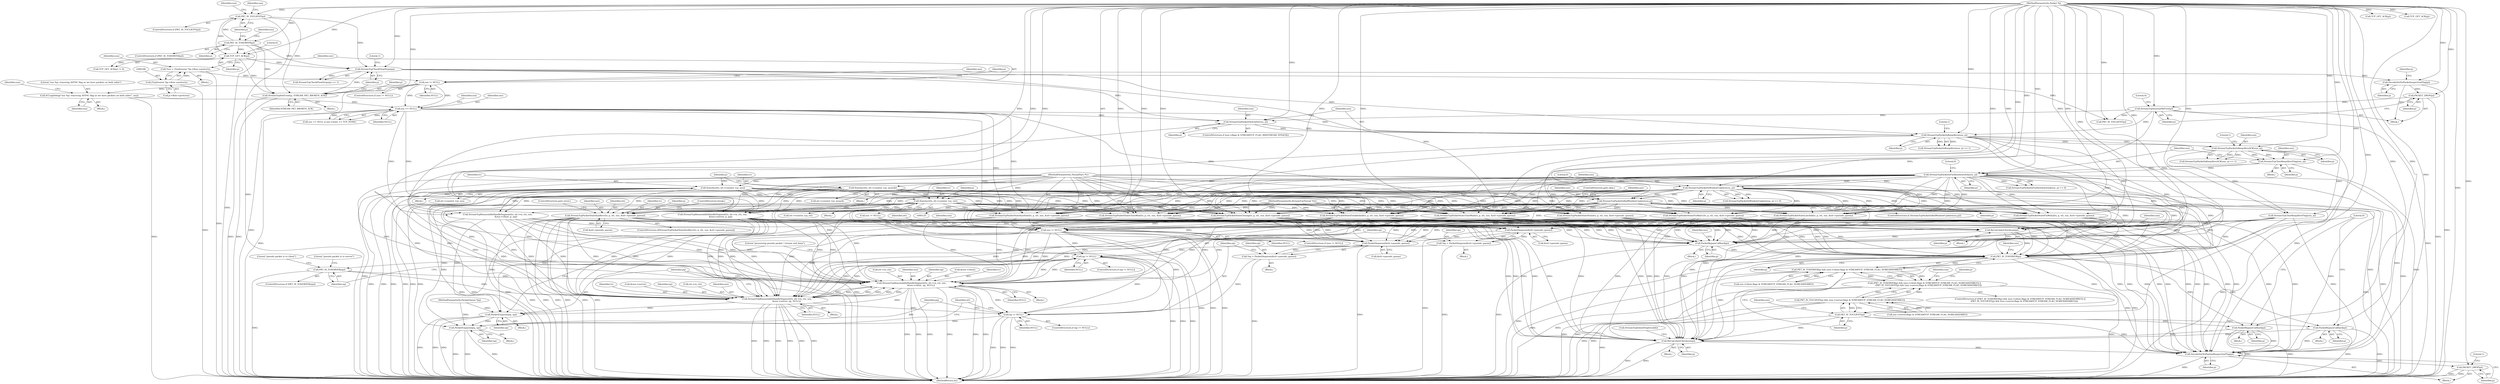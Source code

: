 digraph "1_suricata_843d0b7a10bb45627f94764a6c5d468a24143345@del" {
"1000519" [label="(Call,StreamTcpPacketStateSynRecv(tv, p, stt, ssn, &stt->pseudo_queue))"];
"1000281" [label="(Call,StatsIncr(tv, stt->counter_tcp_synack))"];
"1000126" [label="(MethodParameterIn,ThreadVars *tv)"];
"1000310" [label="(Call,StatsIncr(tv, stt->counter_tcp_rst))"];
"1000296" [label="(Call,StatsIncr(tv, stt->counter_tcp_syn))"];
"1000494" [label="(Call,StreamTcpPacketIsBadWindowUpdate(ssn,p))"];
"1000489" [label="(Call,StreamTcpPacketIsWindowUpdate(ssn, p))"];
"1000483" [label="(Call,StreamTcpPacketIsFinShutdownAck(ssn, p))"];
"1000478" [label="(Call,StreamTcpClearKeepAliveFlag(ssn, p))"];
"1000469" [label="(Call,StreamTcpPacketIsKeepAliveACK(ssn, p))"];
"1000461" [label="(Call,StreamTcpPacketIsKeepAlive(ssn, p))"];
"1000456" [label="(Call,StreamTcpPacketSwitchDir(ssn, p))"];
"1000359" [label="(Call,ssn == NULL)"];
"1000258" [label="(Call,SCLogDebug(\"ssn %p: removing ASYNC flag as we have packets on both sides\", ssn))"];
"1000193" [label="(Call,ssn != NULL)"];
"1000183" [label="(Call,*ssn = (TcpSession *)p->flow->protoctx)"];
"1000185" [label="(Call,(TcpSession *)p->flow->protoctx)"];
"1000335" [label="(Call,StreamTcpCheckFlowDrops(p))"];
"1000330" [label="(Call,StreamTcpSetEvent(p, STREAM_PKT_BROKEN_ACK))"];
"1000222" [label="(Call,PKT_IS_TOCLIENT(p))"];
"1000207" [label="(Call,PKT_IS_TOSERVER(p))"];
"1000127" [label="(MethodParameterIn,Packet *p)"];
"1000326" [label="(Call,TCP_GET_ACK(p))"];
"1000353" [label="(Call,StreamTcpSessionPktFree(p))"];
"1000351" [label="(Call,PACKET_DROP(p))"];
"1000345" [label="(Call,DecodeSetNoPacketInspectionFlag(p))"];
"1000128" [label="(MethodParameterIn,StreamTcpThread *stt)"];
"1000651" [label="(Call,ssn != NULL)"];
"1000675" [label="(Call,np != NULL)"];
"1000680" [label="(Call,PKT_IS_TOSERVER(np))"];
"1000685" [label="(Call,StreamTcpReassembleHandleSegment(tv, stt->ra_ctx, ssn,\n                            &ssn->client, np, NULL))"];
"1000701" [label="(Call,StreamTcpReassembleHandleSegment(tv, stt->ra_ctx, ssn,\n                            &ssn->server, np, NULL))"];
"1000713" [label="(Call,PacketEnqueue(pq, np))"];
"1000862" [label="(Call,PacketEnqueue(pq, np))"];
"1000858" [label="(Call,np != NULL)"];
"1000669" [label="(Call,PacketDequeue(&stt->pseudo_queue))"];
"1000667" [label="(Call,*np = PacketDequeue(&stt->pseudo_queue))"];
"1000852" [label="(Call,PacketDequeue(&stt->pseudo_queue))"];
"1000850" [label="(Call,*np = PacketDequeue(&stt->pseudo_queue))"];
"1000725" [label="(Call,ReCalculateChecksum(p))"];
"1000747" [label="(Call,PacketBypassCallback(p))"];
"1000774" [label="(Call,PKT_IS_TOSERVER(p))"];
"1000773" [label="(Call,PKT_IS_TOSERVER(p) && (ssn->client.flags & STREAMTCP_STREAM_FLAG_NOREASSEMBLY))"];
"1000772" [label="(Call,(PKT_IS_TOSERVER(p) && (ssn->client.flags & STREAMTCP_STREAM_FLAG_NOREASSEMBLY)) ||\n            (PKT_IS_TOCLIENT(p) && (ssn->server.flags & STREAMTCP_STREAM_FLAG_NOREASSEMBLY)))"];
"1000784" [label="(Call,PKT_IS_TOCLIENT(p))"];
"1000783" [label="(Call,PKT_IS_TOCLIENT(p) && (ssn->server.flags & STREAMTCP_STREAM_FLAG_NOREASSEMBLY))"];
"1000809" [label="(Call,PacketBypassCallback(p))"];
"1000872" [label="(Call,ReCalculateChecksum(p))"];
"1000877" [label="(Call,DecodeSetNoPayloadInspectionFlag(p))"];
"1000879" [label="(Call,PACKET_DROP(p))"];
"1000835" [label="(Call,PacketBypassCallback(p))"];
"1000859" [label="(Identifier,np)"];
"1000686" [label="(Identifier,tv)"];
"1000772" [label="(Call,(PKT_IS_TOSERVER(p) && (ssn->client.flags & STREAMTCP_STREAM_FLAG_NOREASSEMBLY)) ||\n            (PKT_IS_TOCLIENT(p) && (ssn->server.flags & STREAMTCP_STREAM_FLAG_NOREASSEMBLY)))"];
"1000684" [label="(Literal,\"pseudo packet is to server\")"];
"1000857" [label="(ControlStructure,if (np != NULL))"];
"1000193" [label="(Call,ssn != NULL)"];
"1000685" [label="(Call,StreamTcpReassembleHandleSegment(tv, stt->ra_ctx, ssn,\n                            &ssn->client, np, NULL))"];
"1000702" [label="(Identifier,tv)"];
"1000754" [label="(Identifier,ssn)"];
"1000530" [label="(ControlStructure,break;)"];
"1000707" [label="(Call,&ssn->server)"];
"1000470" [label="(Identifier,ssn)"];
"1000435" [label="(Call,TCP_GET_ACK(p))"];
"1000877" [label="(Call,DecodeSetNoPayloadInspectionFlag(p))"];
"1000668" [label="(Identifier,np)"];
"1000529" [label="(ControlStructure,goto error;)"];
"1000785" [label="(Identifier,p)"];
"1000698" [label="(Block,)"];
"1000853" [label="(Call,&stt->pseudo_queue)"];
"1000335" [label="(Call,StreamTcpCheckFlowDrops(p))"];
"1000458" [label="(Identifier,p)"];
"1000195" [label="(Identifier,NULL)"];
"1000779" [label="(Identifier,ssn)"];
"1000260" [label="(Identifier,ssn)"];
"1000725" [label="(Call,ReCalculateChecksum(p))"];
"1000524" [label="(Call,&stt->pseudo_queue)"];
"1000858" [label="(Call,np != NULL)"];
"1000871" [label="(Block,)"];
"1000295" [label="(Block,)"];
"1000713" [label="(Call,PacketEnqueue(pq, np))"];
"1000496" [label="(Identifier,p)"];
"1000460" [label="(Call,StreamTcpPacketIsKeepAlive(ssn, p) == 1)"];
"1000336" [label="(Identifier,p)"];
"1000653" [label="(Identifier,NULL)"];
"1000328" [label="(Literal,0)"];
"1000489" [label="(Call,StreamTcpPacketIsWindowUpdate(ssn, p))"];
"1000468" [label="(Call,StreamTcpPacketIsKeepAliveACK(ssn, p) == 1)"];
"1000222" [label="(Call,PKT_IS_TOCLIENT(p))"];
"1000126" [label="(MethodParameterIn,ThreadVars *tv)"];
"1000747" [label="(Call,PacketBypassCallback(p))"];
"1000346" [label="(Identifier,p)"];
"1000338" [label="(Block,)"];
"1000650" [label="(ControlStructure,if (ssn != NULL))"];
"1000796" [label="(Identifier,p)"];
"1000832" [label="(Block,)"];
"1000505" [label="(Call,StreamTcpPacketStateSynSent(tv, p, stt, ssn, &stt->pseudo_queue))"];
"1000353" [label="(Call,StreamTcpSessionPktFree(p))"];
"1000185" [label="(Call,(TcpSession *)p->flow->protoctx)"];
"1000349" [label="(Identifier,p)"];
"1000183" [label="(Call,*ssn = (TcpSession *)p->flow->protoctx)"];
"1000490" [label="(Identifier,ssn)"];
"1000659" [label="(Identifier,stt)"];
"1000500" [label="(Identifier,ssn)"];
"1000872" [label="(Call,ReCalculateChecksum(p))"];
"1000861" [label="(Block,)"];
"1000603" [label="(Call,StreamTcpPacketStateLastAck(tv, p, stt, ssn, &stt->pseudo_queue))"];
"1000311" [label="(Identifier,tv)"];
"1000187" [label="(Call,p->flow->protoctx)"];
"1000208" [label="(Identifier,p)"];
"1000677" [label="(Identifier,NULL)"];
"1000681" [label="(Identifier,np)"];
"1000330" [label="(Call,StreamTcpSetEvent(p, STREAM_PKT_BROKEN_ACK))"];
"1000321" [label="(Identifier,p)"];
"1000879" [label="(Call,PACKET_DROP(p))"];
"1000332" [label="(Identifier,STREAM_PKT_BROKEN_ACK)"];
"1000717" [label="(Literal,\"processing pseudo packet / stream end done\")"];
"1000810" [label="(Identifier,p)"];
"1000298" [label="(Call,stt->counter_tcp_syn)"];
"1000774" [label="(Call,PKT_IS_TOSERVER(p))"];
"1000695" [label="(Identifier,np)"];
"1000714" [label="(Identifier,pq)"];
"1000808" [label="(Block,)"];
"1000836" [label="(Identifier,p)"];
"1000494" [label="(Call,StreamTcpPacketIsBadWindowUpdate(ssn,p))"];
"1000326" [label="(Call,TCP_GET_ACK(p))"];
"1000480" [label="(Identifier,p)"];
"1000457" [label="(Identifier,ssn)"];
"1000483" [label="(Call,StreamTcpPacketIsFinShutdownAck(ssn, p))"];
"1000495" [label="(Identifier,ssn)"];
"1000359" [label="(Call,ssn == NULL)"];
"1000864" [label="(Identifier,np)"];
"1000860" [label="(Identifier,NULL)"];
"1000184" [label="(Identifier,ssn)"];
"1000472" [label="(Literal,1)"];
"1000547" [label="(Call,StreamTcpPacketStateFinWait1(tv, p, stt, ssn, &stt->pseudo_queue))"];
"1000297" [label="(Identifier,tv)"];
"1000485" [label="(Identifier,p)"];
"1000334" [label="(Call,StreamTcpCheckFlowDrops(p) == 1)"];
"1000789" [label="(Identifier,ssn)"];
"1000462" [label="(Identifier,ssn)"];
"1000352" [label="(Identifier,p)"];
"1000479" [label="(Identifier,ssn)"];
"1000851" [label="(Identifier,np)"];
"1000194" [label="(Identifier,ssn)"];
"1000271" [label="(Identifier,p)"];
"1000305" [label="(Identifier,p)"];
"1000415" [label="(Call,StreamTcpReassembleHandleSegment(tv, stt->ra_ctx, ssn,\n                        &ssn->server, p, pq))"];
"1000771" [label="(ControlStructure,if ((PKT_IS_TOSERVER(p) && (ssn->client.flags & STREAMTCP_STREAM_FLAG_NOREASSEMBLY)) ||\n            (PKT_IS_TOCLIENT(p) && (ssn->server.flags & STREAMTCP_STREAM_FLAG_NOREASSEMBLY))))"];
"1000127" [label="(MethodParameterIn,Packet *p)"];
"1000850" [label="(Call,*np = PacketDequeue(&stt->pseudo_queue))"];
"1000280" [label="(Block,)"];
"1000493" [label="(ControlStructure,if (StreamTcpPacketIsBadWindowUpdate(ssn,p)))"];
"1000712" [label="(Identifier,NULL)"];
"1000337" [label="(Literal,1)"];
"1000844" [label="(Identifier,stt)"];
"1000206" [label="(ControlStructure,if (PKT_IS_TOSERVER(p)))"];
"1000651" [label="(Call,ssn != NULL)"];
"1000358" [label="(Call,ssn == NULL || ssn->state == TCP_NONE)"];
"1000491" [label="(Identifier,p)"];
"1000484" [label="(Identifier,ssn)"];
"1000281" [label="(Call,StatsIncr(tv, stt->counter_tcp_synack))"];
"1000711" [label="(Identifier,np)"];
"1000461" [label="(Call,StreamTcpPacketIsKeepAlive(ssn, p))"];
"1000486" [label="(Literal,0)"];
"1000360" [label="(Identifier,ssn)"];
"1000497" [label="(ControlStructure,goto skip;)"];
"1000207" [label="(Call,PKT_IS_TOSERVER(p))"];
"1000259" [label="(Literal,\"ssn %p: removing ASYNC flag as we have packets on both sides\")"];
"1000523" [label="(Identifier,ssn)"];
"1000589" [label="(Call,StreamTcpPacketStateCloseWait(tv, p, stt, ssn, &stt->pseudo_queue))"];
"1000675" [label="(Call,np != NULL)"];
"1000880" [label="(Identifier,p)"];
"1000296" [label="(Call,StatsIncr(tv, stt->counter_tcp_syn))"];
"1000809" [label="(Call,PacketBypassCallback(p))"];
"1000450" [label="(ControlStructure,if (ssn->flags & STREAMTCP_FLAG_MIDSTREAM_SYNACK))"];
"1000676" [label="(Identifier,np)"];
"1000474" [label="(Call,StreamTcpClearKeepAliveFlag(ssn, p))"];
"1000679" [label="(ControlStructure,if (PKT_IS_TOSERVER(np)))"];
"1000464" [label="(Literal,1)"];
"1000884" [label="(MethodReturn,int)"];
"1000748" [label="(Identifier,p)"];
"1000691" [label="(Call,&ssn->client)"];
"1000130" [label="(Block,)"];
"1000700" [label="(Literal,\"pseudo packet is to client\")"];
"1000351" [label="(Call,PACKET_DROP(p))"];
"1000192" [label="(ControlStructure,if (ssn != NULL))"];
"1000533" [label="(Call,StreamTcpPacketStateEstablished(tv, p, stt, ssn, &stt->pseudo_queue))"];
"1000223" [label="(Identifier,p)"];
"1000345" [label="(Call,DecodeSetNoPacketInspectionFlag(p))"];
"1000746" [label="(Block,)"];
"1000522" [label="(Identifier,stt)"];
"1000331" [label="(Identifier,p)"];
"1000309" [label="(Block,)"];
"1000258" [label="(Call,SCLogDebug(\"ssn %p: removing ASYNC flag as we have packets on both sides\", ssn))"];
"1000715" [label="(Identifier,np)"];
"1000786" [label="(Call,ssn->server.flags & STREAMTCP_STREAM_FLAG_NOREASSEMBLY)"];
"1000413" [label="(Call,TCP_GET_ACK(p))"];
"1000878" [label="(Identifier,p)"];
"1000354" [label="(Identifier,p)"];
"1000776" [label="(Call,ssn->client.flags & STREAMTCP_STREAM_FLAG_NOREASSEMBLY)"];
"1000669" [label="(Call,PacketDequeue(&stt->pseudo_queue))"];
"1000212" [label="(Identifier,ssn)"];
"1000852" [label="(Call,PacketDequeue(&stt->pseudo_queue))"];
"1000863" [label="(Identifier,pq)"];
"1000310" [label="(Call,StatsIncr(tv, stt->counter_tcp_rst))"];
"1000471" [label="(Identifier,p)"];
"1000848" [label="(Block,)"];
"1000687" [label="(Call,stt->ra_ctx)"];
"1000404" [label="(Call,PKT_IS_TOCLIENT(p))"];
"1000282" [label="(Identifier,tv)"];
"1000327" [label="(Identifier,p)"];
"1000356" [label="(Literal,0)"];
"1000690" [label="(Identifier,ssn)"];
"1000652" [label="(Identifier,ssn)"];
"1000482" [label="(Call,StreamTcpPacketIsFinShutdownAck(ssn, p) == 0)"];
"1000617" [label="(Call,StreamTcpPacketStateTimeWait(tv, p, stt, ssn, &stt->pseudo_queue))"];
"1000575" [label="(Call,StreamTcpPacketStateClosing(tv, p, stt, ssn, &stt->pseudo_queue))"];
"1000873" [label="(Identifier,p)"];
"1000364" [label="(Identifier,ssn)"];
"1000488" [label="(Call,StreamTcpPacketIsWindowUpdate(ssn, p) == 0)"];
"1000876" [label="(Block,)"];
"1000395" [label="(Block,)"];
"1000670" [label="(Call,&stt->pseudo_queue)"];
"1000701" [label="(Call,StreamTcpReassembleHandleSegment(tv, stt->ra_ctx, ssn,\n                            &ssn->server, np, NULL))"];
"1000437" [label="(Call,StreamTcpReassembleHandleSegment(tv, stt->ra_ctx, ssn,\n                        &ssn->client, p, pq))"];
"1000478" [label="(Call,StreamTcpClearKeepAliveFlag(ssn, p))"];
"1000680" [label="(Call,PKT_IS_TOSERVER(np))"];
"1000775" [label="(Identifier,p)"];
"1000456" [label="(Call,StreamTcpPacketSwitchDir(ssn, p))"];
"1000875" [label="(Call,StreamTcpInlineDropInvalid())"];
"1000128" [label="(MethodParameterIn,StreamTcpThread *stt)"];
"1000361" [label="(Identifier,NULL)"];
"1000329" [label="(Block,)"];
"1000129" [label="(MethodParameterIn,PacketQueue *pq)"];
"1000227" [label="(Identifier,ssn)"];
"1000862" [label="(Call,PacketEnqueue(pq, np))"];
"1000283" [label="(Call,stt->counter_tcp_synack)"];
"1000663" [label="(Block,)"];
"1000802" [label="(Identifier,ssn)"];
"1000325" [label="(Call,TCP_GET_ACK(p) != 0)"];
"1000783" [label="(Call,PKT_IS_TOCLIENT(p) && (ssn->server.flags & STREAMTCP_STREAM_FLAG_NOREASSEMBLY))"];
"1000312" [label="(Call,stt->counter_tcp_rst)"];
"1000263" [label="(Identifier,ssn)"];
"1000199" [label="(Identifier,ssn)"];
"1000384" [label="(Call,ssn != NULL)"];
"1000520" [label="(Identifier,tv)"];
"1000519" [label="(Call,StreamTcpPacketStateSynRecv(tv, p, stt, ssn, &stt->pseudo_queue))"];
"1000370" [label="(Call,StreamTcpPacketStateNone(tv, p, stt, ssn, &stt->pseudo_queue))"];
"1000674" [label="(ControlStructure,if (np != NULL))"];
"1000703" [label="(Call,stt->ra_ctx)"];
"1000667" [label="(Call,*np = PacketDequeue(&stt->pseudo_queue))"];
"1000239" [label="(Identifier,ssn)"];
"1000463" [label="(Identifier,p)"];
"1000835" [label="(Call,PacketBypassCallback(p))"];
"1000726" [label="(Identifier,p)"];
"1000773" [label="(Call,PKT_IS_TOSERVER(p) && (ssn->client.flags & STREAMTCP_STREAM_FLAG_NOREASSEMBLY))"];
"1000492" [label="(Literal,0)"];
"1000706" [label="(Identifier,ssn)"];
"1000724" [label="(Block,)"];
"1000784" [label="(Call,PKT_IS_TOCLIENT(p))"];
"1000221" [label="(ControlStructure,if (PKT_IS_TOCLIENT(p)))"];
"1000518" [label="(ControlStructure,if(StreamTcpPacketStateSynRecv(tv, p, stt, ssn, &stt->pseudo_queue)))"];
"1000732" [label="(Identifier,ssn)"];
"1000521" [label="(Identifier,p)"];
"1000469" [label="(Call,StreamTcpPacketIsKeepAliveACK(ssn, p))"];
"1000257" [label="(Block,)"];
"1000682" [label="(Block,)"];
"1000696" [label="(Identifier,NULL)"];
"1000561" [label="(Call,StreamTcpPacketStateFinWait2(tv, p, stt, ssn, &stt->pseudo_queue))"];
"1000883" [label="(Literal,1)"];
"1000838" [label="(Literal,0)"];
"1000678" [label="(Block,)"];
"1000519" -> "1000518"  [label="AST: "];
"1000519" -> "1000524"  [label="CFG: "];
"1000520" -> "1000519"  [label="AST: "];
"1000521" -> "1000519"  [label="AST: "];
"1000522" -> "1000519"  [label="AST: "];
"1000523" -> "1000519"  [label="AST: "];
"1000524" -> "1000519"  [label="AST: "];
"1000529" -> "1000519"  [label="CFG: "];
"1000530" -> "1000519"  [label="CFG: "];
"1000519" -> "1000884"  [label="DDG: "];
"1000519" -> "1000884"  [label="DDG: "];
"1000519" -> "1000884"  [label="DDG: "];
"1000519" -> "1000884"  [label="DDG: "];
"1000519" -> "1000884"  [label="DDG: "];
"1000519" -> "1000884"  [label="DDG: "];
"1000281" -> "1000519"  [label="DDG: "];
"1000310" -> "1000519"  [label="DDG: "];
"1000296" -> "1000519"  [label="DDG: "];
"1000126" -> "1000519"  [label="DDG: "];
"1000494" -> "1000519"  [label="DDG: "];
"1000494" -> "1000519"  [label="DDG: "];
"1000489" -> "1000519"  [label="DDG: "];
"1000489" -> "1000519"  [label="DDG: "];
"1000483" -> "1000519"  [label="DDG: "];
"1000483" -> "1000519"  [label="DDG: "];
"1000127" -> "1000519"  [label="DDG: "];
"1000128" -> "1000519"  [label="DDG: "];
"1000519" -> "1000651"  [label="DDG: "];
"1000519" -> "1000669"  [label="DDG: "];
"1000519" -> "1000685"  [label="DDG: "];
"1000519" -> "1000701"  [label="DDG: "];
"1000519" -> "1000725"  [label="DDG: "];
"1000519" -> "1000747"  [label="DDG: "];
"1000519" -> "1000774"  [label="DDG: "];
"1000519" -> "1000852"  [label="DDG: "];
"1000519" -> "1000872"  [label="DDG: "];
"1000519" -> "1000877"  [label="DDG: "];
"1000281" -> "1000280"  [label="AST: "];
"1000281" -> "1000283"  [label="CFG: "];
"1000282" -> "1000281"  [label="AST: "];
"1000283" -> "1000281"  [label="AST: "];
"1000305" -> "1000281"  [label="CFG: "];
"1000281" -> "1000884"  [label="DDG: "];
"1000281" -> "1000884"  [label="DDG: "];
"1000281" -> "1000884"  [label="DDG: "];
"1000126" -> "1000281"  [label="DDG: "];
"1000281" -> "1000310"  [label="DDG: "];
"1000281" -> "1000370"  [label="DDG: "];
"1000281" -> "1000415"  [label="DDG: "];
"1000281" -> "1000437"  [label="DDG: "];
"1000281" -> "1000505"  [label="DDG: "];
"1000281" -> "1000533"  [label="DDG: "];
"1000281" -> "1000547"  [label="DDG: "];
"1000281" -> "1000561"  [label="DDG: "];
"1000281" -> "1000575"  [label="DDG: "];
"1000281" -> "1000589"  [label="DDG: "];
"1000281" -> "1000603"  [label="DDG: "];
"1000281" -> "1000617"  [label="DDG: "];
"1000281" -> "1000685"  [label="DDG: "];
"1000281" -> "1000701"  [label="DDG: "];
"1000126" -> "1000125"  [label="AST: "];
"1000126" -> "1000884"  [label="DDG: "];
"1000126" -> "1000296"  [label="DDG: "];
"1000126" -> "1000310"  [label="DDG: "];
"1000126" -> "1000370"  [label="DDG: "];
"1000126" -> "1000415"  [label="DDG: "];
"1000126" -> "1000437"  [label="DDG: "];
"1000126" -> "1000505"  [label="DDG: "];
"1000126" -> "1000533"  [label="DDG: "];
"1000126" -> "1000547"  [label="DDG: "];
"1000126" -> "1000561"  [label="DDG: "];
"1000126" -> "1000575"  [label="DDG: "];
"1000126" -> "1000589"  [label="DDG: "];
"1000126" -> "1000603"  [label="DDG: "];
"1000126" -> "1000617"  [label="DDG: "];
"1000126" -> "1000685"  [label="DDG: "];
"1000126" -> "1000701"  [label="DDG: "];
"1000310" -> "1000309"  [label="AST: "];
"1000310" -> "1000312"  [label="CFG: "];
"1000311" -> "1000310"  [label="AST: "];
"1000312" -> "1000310"  [label="AST: "];
"1000321" -> "1000310"  [label="CFG: "];
"1000310" -> "1000884"  [label="DDG: "];
"1000310" -> "1000884"  [label="DDG: "];
"1000310" -> "1000884"  [label="DDG: "];
"1000296" -> "1000310"  [label="DDG: "];
"1000310" -> "1000370"  [label="DDG: "];
"1000310" -> "1000415"  [label="DDG: "];
"1000310" -> "1000437"  [label="DDG: "];
"1000310" -> "1000505"  [label="DDG: "];
"1000310" -> "1000533"  [label="DDG: "];
"1000310" -> "1000547"  [label="DDG: "];
"1000310" -> "1000561"  [label="DDG: "];
"1000310" -> "1000575"  [label="DDG: "];
"1000310" -> "1000589"  [label="DDG: "];
"1000310" -> "1000603"  [label="DDG: "];
"1000310" -> "1000617"  [label="DDG: "];
"1000310" -> "1000685"  [label="DDG: "];
"1000310" -> "1000701"  [label="DDG: "];
"1000296" -> "1000295"  [label="AST: "];
"1000296" -> "1000298"  [label="CFG: "];
"1000297" -> "1000296"  [label="AST: "];
"1000298" -> "1000296"  [label="AST: "];
"1000305" -> "1000296"  [label="CFG: "];
"1000296" -> "1000884"  [label="DDG: "];
"1000296" -> "1000884"  [label="DDG: "];
"1000296" -> "1000884"  [label="DDG: "];
"1000296" -> "1000370"  [label="DDG: "];
"1000296" -> "1000415"  [label="DDG: "];
"1000296" -> "1000437"  [label="DDG: "];
"1000296" -> "1000505"  [label="DDG: "];
"1000296" -> "1000533"  [label="DDG: "];
"1000296" -> "1000547"  [label="DDG: "];
"1000296" -> "1000561"  [label="DDG: "];
"1000296" -> "1000575"  [label="DDG: "];
"1000296" -> "1000589"  [label="DDG: "];
"1000296" -> "1000603"  [label="DDG: "];
"1000296" -> "1000617"  [label="DDG: "];
"1000296" -> "1000685"  [label="DDG: "];
"1000296" -> "1000701"  [label="DDG: "];
"1000494" -> "1000493"  [label="AST: "];
"1000494" -> "1000496"  [label="CFG: "];
"1000495" -> "1000494"  [label="AST: "];
"1000496" -> "1000494"  [label="AST: "];
"1000497" -> "1000494"  [label="CFG: "];
"1000500" -> "1000494"  [label="CFG: "];
"1000494" -> "1000884"  [label="DDG: "];
"1000494" -> "1000884"  [label="DDG: "];
"1000489" -> "1000494"  [label="DDG: "];
"1000489" -> "1000494"  [label="DDG: "];
"1000127" -> "1000494"  [label="DDG: "];
"1000494" -> "1000505"  [label="DDG: "];
"1000494" -> "1000505"  [label="DDG: "];
"1000494" -> "1000533"  [label="DDG: "];
"1000494" -> "1000533"  [label="DDG: "];
"1000494" -> "1000547"  [label="DDG: "];
"1000494" -> "1000547"  [label="DDG: "];
"1000494" -> "1000561"  [label="DDG: "];
"1000494" -> "1000561"  [label="DDG: "];
"1000494" -> "1000575"  [label="DDG: "];
"1000494" -> "1000575"  [label="DDG: "];
"1000494" -> "1000589"  [label="DDG: "];
"1000494" -> "1000589"  [label="DDG: "];
"1000494" -> "1000603"  [label="DDG: "];
"1000494" -> "1000603"  [label="DDG: "];
"1000494" -> "1000617"  [label="DDG: "];
"1000494" -> "1000617"  [label="DDG: "];
"1000494" -> "1000651"  [label="DDG: "];
"1000494" -> "1000725"  [label="DDG: "];
"1000494" -> "1000747"  [label="DDG: "];
"1000494" -> "1000774"  [label="DDG: "];
"1000494" -> "1000872"  [label="DDG: "];
"1000494" -> "1000877"  [label="DDG: "];
"1000489" -> "1000488"  [label="AST: "];
"1000489" -> "1000491"  [label="CFG: "];
"1000490" -> "1000489"  [label="AST: "];
"1000491" -> "1000489"  [label="AST: "];
"1000492" -> "1000489"  [label="CFG: "];
"1000489" -> "1000884"  [label="DDG: "];
"1000489" -> "1000488"  [label="DDG: "];
"1000489" -> "1000488"  [label="DDG: "];
"1000483" -> "1000489"  [label="DDG: "];
"1000483" -> "1000489"  [label="DDG: "];
"1000127" -> "1000489"  [label="DDG: "];
"1000489" -> "1000505"  [label="DDG: "];
"1000489" -> "1000505"  [label="DDG: "];
"1000489" -> "1000533"  [label="DDG: "];
"1000489" -> "1000533"  [label="DDG: "];
"1000489" -> "1000547"  [label="DDG: "];
"1000489" -> "1000547"  [label="DDG: "];
"1000489" -> "1000561"  [label="DDG: "];
"1000489" -> "1000561"  [label="DDG: "];
"1000489" -> "1000575"  [label="DDG: "];
"1000489" -> "1000575"  [label="DDG: "];
"1000489" -> "1000589"  [label="DDG: "];
"1000489" -> "1000589"  [label="DDG: "];
"1000489" -> "1000603"  [label="DDG: "];
"1000489" -> "1000603"  [label="DDG: "];
"1000489" -> "1000617"  [label="DDG: "];
"1000489" -> "1000617"  [label="DDG: "];
"1000489" -> "1000651"  [label="DDG: "];
"1000489" -> "1000725"  [label="DDG: "];
"1000489" -> "1000747"  [label="DDG: "];
"1000489" -> "1000774"  [label="DDG: "];
"1000489" -> "1000872"  [label="DDG: "];
"1000489" -> "1000877"  [label="DDG: "];
"1000483" -> "1000482"  [label="AST: "];
"1000483" -> "1000485"  [label="CFG: "];
"1000484" -> "1000483"  [label="AST: "];
"1000485" -> "1000483"  [label="AST: "];
"1000486" -> "1000483"  [label="CFG: "];
"1000483" -> "1000884"  [label="DDG: "];
"1000483" -> "1000482"  [label="DDG: "];
"1000483" -> "1000482"  [label="DDG: "];
"1000478" -> "1000483"  [label="DDG: "];
"1000478" -> "1000483"  [label="DDG: "];
"1000127" -> "1000483"  [label="DDG: "];
"1000483" -> "1000505"  [label="DDG: "];
"1000483" -> "1000505"  [label="DDG: "];
"1000483" -> "1000533"  [label="DDG: "];
"1000483" -> "1000533"  [label="DDG: "];
"1000483" -> "1000547"  [label="DDG: "];
"1000483" -> "1000547"  [label="DDG: "];
"1000483" -> "1000561"  [label="DDG: "];
"1000483" -> "1000561"  [label="DDG: "];
"1000483" -> "1000575"  [label="DDG: "];
"1000483" -> "1000575"  [label="DDG: "];
"1000483" -> "1000589"  [label="DDG: "];
"1000483" -> "1000589"  [label="DDG: "];
"1000483" -> "1000603"  [label="DDG: "];
"1000483" -> "1000603"  [label="DDG: "];
"1000483" -> "1000617"  [label="DDG: "];
"1000483" -> "1000617"  [label="DDG: "];
"1000483" -> "1000651"  [label="DDG: "];
"1000483" -> "1000725"  [label="DDG: "];
"1000483" -> "1000747"  [label="DDG: "];
"1000483" -> "1000774"  [label="DDG: "];
"1000483" -> "1000872"  [label="DDG: "];
"1000483" -> "1000877"  [label="DDG: "];
"1000478" -> "1000395"  [label="AST: "];
"1000478" -> "1000480"  [label="CFG: "];
"1000479" -> "1000478"  [label="AST: "];
"1000480" -> "1000478"  [label="AST: "];
"1000484" -> "1000478"  [label="CFG: "];
"1000478" -> "1000884"  [label="DDG: "];
"1000469" -> "1000478"  [label="DDG: "];
"1000469" -> "1000478"  [label="DDG: "];
"1000127" -> "1000478"  [label="DDG: "];
"1000469" -> "1000468"  [label="AST: "];
"1000469" -> "1000471"  [label="CFG: "];
"1000470" -> "1000469"  [label="AST: "];
"1000471" -> "1000469"  [label="AST: "];
"1000472" -> "1000469"  [label="CFG: "];
"1000469" -> "1000468"  [label="DDG: "];
"1000469" -> "1000468"  [label="DDG: "];
"1000461" -> "1000469"  [label="DDG: "];
"1000461" -> "1000469"  [label="DDG: "];
"1000127" -> "1000469"  [label="DDG: "];
"1000469" -> "1000474"  [label="DDG: "];
"1000469" -> "1000474"  [label="DDG: "];
"1000461" -> "1000460"  [label="AST: "];
"1000461" -> "1000463"  [label="CFG: "];
"1000462" -> "1000461"  [label="AST: "];
"1000463" -> "1000461"  [label="AST: "];
"1000464" -> "1000461"  [label="CFG: "];
"1000461" -> "1000884"  [label="DDG: "];
"1000461" -> "1000460"  [label="DDG: "];
"1000461" -> "1000460"  [label="DDG: "];
"1000456" -> "1000461"  [label="DDG: "];
"1000456" -> "1000461"  [label="DDG: "];
"1000359" -> "1000461"  [label="DDG: "];
"1000335" -> "1000461"  [label="DDG: "];
"1000353" -> "1000461"  [label="DDG: "];
"1000127" -> "1000461"  [label="DDG: "];
"1000461" -> "1000651"  [label="DDG: "];
"1000461" -> "1000725"  [label="DDG: "];
"1000461" -> "1000747"  [label="DDG: "];
"1000461" -> "1000774"  [label="DDG: "];
"1000461" -> "1000872"  [label="DDG: "];
"1000461" -> "1000877"  [label="DDG: "];
"1000456" -> "1000450"  [label="AST: "];
"1000456" -> "1000458"  [label="CFG: "];
"1000457" -> "1000456"  [label="AST: "];
"1000458" -> "1000456"  [label="AST: "];
"1000462" -> "1000456"  [label="CFG: "];
"1000456" -> "1000884"  [label="DDG: "];
"1000359" -> "1000456"  [label="DDG: "];
"1000335" -> "1000456"  [label="DDG: "];
"1000353" -> "1000456"  [label="DDG: "];
"1000127" -> "1000456"  [label="DDG: "];
"1000359" -> "1000358"  [label="AST: "];
"1000359" -> "1000361"  [label="CFG: "];
"1000360" -> "1000359"  [label="AST: "];
"1000361" -> "1000359"  [label="AST: "];
"1000364" -> "1000359"  [label="CFG: "];
"1000358" -> "1000359"  [label="CFG: "];
"1000359" -> "1000884"  [label="DDG: "];
"1000359" -> "1000358"  [label="DDG: "];
"1000359" -> "1000358"  [label="DDG: "];
"1000258" -> "1000359"  [label="DDG: "];
"1000193" -> "1000359"  [label="DDG: "];
"1000193" -> "1000359"  [label="DDG: "];
"1000359" -> "1000370"  [label="DDG: "];
"1000359" -> "1000384"  [label="DDG: "];
"1000359" -> "1000415"  [label="DDG: "];
"1000359" -> "1000437"  [label="DDG: "];
"1000359" -> "1000651"  [label="DDG: "];
"1000359" -> "1000858"  [label="DDG: "];
"1000258" -> "1000257"  [label="AST: "];
"1000258" -> "1000260"  [label="CFG: "];
"1000259" -> "1000258"  [label="AST: "];
"1000260" -> "1000258"  [label="AST: "];
"1000263" -> "1000258"  [label="CFG: "];
"1000258" -> "1000884"  [label="DDG: "];
"1000193" -> "1000258"  [label="DDG: "];
"1000193" -> "1000192"  [label="AST: "];
"1000193" -> "1000195"  [label="CFG: "];
"1000194" -> "1000193"  [label="AST: "];
"1000195" -> "1000193"  [label="AST: "];
"1000199" -> "1000193"  [label="CFG: "];
"1000271" -> "1000193"  [label="CFG: "];
"1000193" -> "1000884"  [label="DDG: "];
"1000183" -> "1000193"  [label="DDG: "];
"1000183" -> "1000130"  [label="AST: "];
"1000183" -> "1000185"  [label="CFG: "];
"1000184" -> "1000183"  [label="AST: "];
"1000185" -> "1000183"  [label="AST: "];
"1000194" -> "1000183"  [label="CFG: "];
"1000183" -> "1000884"  [label="DDG: "];
"1000185" -> "1000183"  [label="DDG: "];
"1000185" -> "1000187"  [label="CFG: "];
"1000186" -> "1000185"  [label="AST: "];
"1000187" -> "1000185"  [label="AST: "];
"1000185" -> "1000884"  [label="DDG: "];
"1000335" -> "1000334"  [label="AST: "];
"1000335" -> "1000336"  [label="CFG: "];
"1000336" -> "1000335"  [label="AST: "];
"1000337" -> "1000335"  [label="CFG: "];
"1000335" -> "1000334"  [label="DDG: "];
"1000330" -> "1000335"  [label="DDG: "];
"1000222" -> "1000335"  [label="DDG: "];
"1000207" -> "1000335"  [label="DDG: "];
"1000326" -> "1000335"  [label="DDG: "];
"1000127" -> "1000335"  [label="DDG: "];
"1000335" -> "1000345"  [label="DDG: "];
"1000335" -> "1000370"  [label="DDG: "];
"1000335" -> "1000404"  [label="DDG: "];
"1000330" -> "1000329"  [label="AST: "];
"1000330" -> "1000332"  [label="CFG: "];
"1000331" -> "1000330"  [label="AST: "];
"1000332" -> "1000330"  [label="AST: "];
"1000336" -> "1000330"  [label="CFG: "];
"1000330" -> "1000884"  [label="DDG: "];
"1000330" -> "1000884"  [label="DDG: "];
"1000222" -> "1000330"  [label="DDG: "];
"1000207" -> "1000330"  [label="DDG: "];
"1000326" -> "1000330"  [label="DDG: "];
"1000127" -> "1000330"  [label="DDG: "];
"1000222" -> "1000221"  [label="AST: "];
"1000222" -> "1000223"  [label="CFG: "];
"1000223" -> "1000222"  [label="AST: "];
"1000227" -> "1000222"  [label="CFG: "];
"1000239" -> "1000222"  [label="CFG: "];
"1000222" -> "1000884"  [label="DDG: "];
"1000207" -> "1000222"  [label="DDG: "];
"1000127" -> "1000222"  [label="DDG: "];
"1000222" -> "1000326"  [label="DDG: "];
"1000207" -> "1000206"  [label="AST: "];
"1000207" -> "1000208"  [label="CFG: "];
"1000208" -> "1000207"  [label="AST: "];
"1000212" -> "1000207"  [label="CFG: "];
"1000223" -> "1000207"  [label="CFG: "];
"1000207" -> "1000884"  [label="DDG: "];
"1000127" -> "1000207"  [label="DDG: "];
"1000207" -> "1000326"  [label="DDG: "];
"1000127" -> "1000125"  [label="AST: "];
"1000127" -> "1000884"  [label="DDG: "];
"1000127" -> "1000326"  [label="DDG: "];
"1000127" -> "1000345"  [label="DDG: "];
"1000127" -> "1000351"  [label="DDG: "];
"1000127" -> "1000353"  [label="DDG: "];
"1000127" -> "1000370"  [label="DDG: "];
"1000127" -> "1000404"  [label="DDG: "];
"1000127" -> "1000413"  [label="DDG: "];
"1000127" -> "1000415"  [label="DDG: "];
"1000127" -> "1000435"  [label="DDG: "];
"1000127" -> "1000437"  [label="DDG: "];
"1000127" -> "1000474"  [label="DDG: "];
"1000127" -> "1000505"  [label="DDG: "];
"1000127" -> "1000533"  [label="DDG: "];
"1000127" -> "1000547"  [label="DDG: "];
"1000127" -> "1000561"  [label="DDG: "];
"1000127" -> "1000575"  [label="DDG: "];
"1000127" -> "1000589"  [label="DDG: "];
"1000127" -> "1000603"  [label="DDG: "];
"1000127" -> "1000617"  [label="DDG: "];
"1000127" -> "1000725"  [label="DDG: "];
"1000127" -> "1000747"  [label="DDG: "];
"1000127" -> "1000774"  [label="DDG: "];
"1000127" -> "1000784"  [label="DDG: "];
"1000127" -> "1000809"  [label="DDG: "];
"1000127" -> "1000835"  [label="DDG: "];
"1000127" -> "1000872"  [label="DDG: "];
"1000127" -> "1000877"  [label="DDG: "];
"1000127" -> "1000879"  [label="DDG: "];
"1000326" -> "1000325"  [label="AST: "];
"1000326" -> "1000327"  [label="CFG: "];
"1000327" -> "1000326"  [label="AST: "];
"1000328" -> "1000326"  [label="CFG: "];
"1000326" -> "1000325"  [label="DDG: "];
"1000353" -> "1000338"  [label="AST: "];
"1000353" -> "1000354"  [label="CFG: "];
"1000354" -> "1000353"  [label="AST: "];
"1000356" -> "1000353"  [label="CFG: "];
"1000353" -> "1000884"  [label="DDG: "];
"1000351" -> "1000353"  [label="DDG: "];
"1000353" -> "1000370"  [label="DDG: "];
"1000353" -> "1000404"  [label="DDG: "];
"1000351" -> "1000338"  [label="AST: "];
"1000351" -> "1000352"  [label="CFG: "];
"1000352" -> "1000351"  [label="AST: "];
"1000354" -> "1000351"  [label="CFG: "];
"1000351" -> "1000884"  [label="DDG: "];
"1000345" -> "1000351"  [label="DDG: "];
"1000345" -> "1000338"  [label="AST: "];
"1000345" -> "1000346"  [label="CFG: "];
"1000346" -> "1000345"  [label="AST: "];
"1000349" -> "1000345"  [label="CFG: "];
"1000345" -> "1000884"  [label="DDG: "];
"1000128" -> "1000125"  [label="AST: "];
"1000128" -> "1000884"  [label="DDG: "];
"1000128" -> "1000370"  [label="DDG: "];
"1000128" -> "1000505"  [label="DDG: "];
"1000128" -> "1000533"  [label="DDG: "];
"1000128" -> "1000547"  [label="DDG: "];
"1000128" -> "1000561"  [label="DDG: "];
"1000128" -> "1000575"  [label="DDG: "];
"1000128" -> "1000589"  [label="DDG: "];
"1000128" -> "1000603"  [label="DDG: "];
"1000128" -> "1000617"  [label="DDG: "];
"1000651" -> "1000650"  [label="AST: "];
"1000651" -> "1000653"  [label="CFG: "];
"1000652" -> "1000651"  [label="AST: "];
"1000653" -> "1000651"  [label="AST: "];
"1000659" -> "1000651"  [label="CFG: "];
"1000838" -> "1000651"  [label="CFG: "];
"1000651" -> "1000884"  [label="DDG: "];
"1000651" -> "1000884"  [label="DDG: "];
"1000651" -> "1000884"  [label="DDG: "];
"1000437" -> "1000651"  [label="DDG: "];
"1000505" -> "1000651"  [label="DDG: "];
"1000617" -> "1000651"  [label="DDG: "];
"1000415" -> "1000651"  [label="DDG: "];
"1000474" -> "1000651"  [label="DDG: "];
"1000561" -> "1000651"  [label="DDG: "];
"1000547" -> "1000651"  [label="DDG: "];
"1000533" -> "1000651"  [label="DDG: "];
"1000589" -> "1000651"  [label="DDG: "];
"1000384" -> "1000651"  [label="DDG: "];
"1000384" -> "1000651"  [label="DDG: "];
"1000603" -> "1000651"  [label="DDG: "];
"1000575" -> "1000651"  [label="DDG: "];
"1000651" -> "1000675"  [label="DDG: "];
"1000651" -> "1000685"  [label="DDG: "];
"1000651" -> "1000701"  [label="DDG: "];
"1000651" -> "1000858"  [label="DDG: "];
"1000675" -> "1000674"  [label="AST: "];
"1000675" -> "1000677"  [label="CFG: "];
"1000676" -> "1000675"  [label="AST: "];
"1000677" -> "1000675"  [label="AST: "];
"1000681" -> "1000675"  [label="CFG: "];
"1000717" -> "1000675"  [label="CFG: "];
"1000675" -> "1000884"  [label="DDG: "];
"1000675" -> "1000884"  [label="DDG: "];
"1000675" -> "1000884"  [label="DDG: "];
"1000667" -> "1000675"  [label="DDG: "];
"1000685" -> "1000675"  [label="DDG: "];
"1000701" -> "1000675"  [label="DDG: "];
"1000675" -> "1000680"  [label="DDG: "];
"1000675" -> "1000685"  [label="DDG: "];
"1000675" -> "1000701"  [label="DDG: "];
"1000675" -> "1000858"  [label="DDG: "];
"1000680" -> "1000679"  [label="AST: "];
"1000680" -> "1000681"  [label="CFG: "];
"1000681" -> "1000680"  [label="AST: "];
"1000684" -> "1000680"  [label="CFG: "];
"1000700" -> "1000680"  [label="CFG: "];
"1000680" -> "1000884"  [label="DDG: "];
"1000680" -> "1000685"  [label="DDG: "];
"1000680" -> "1000701"  [label="DDG: "];
"1000685" -> "1000682"  [label="AST: "];
"1000685" -> "1000696"  [label="CFG: "];
"1000686" -> "1000685"  [label="AST: "];
"1000687" -> "1000685"  [label="AST: "];
"1000690" -> "1000685"  [label="AST: "];
"1000691" -> "1000685"  [label="AST: "];
"1000695" -> "1000685"  [label="AST: "];
"1000696" -> "1000685"  [label="AST: "];
"1000714" -> "1000685"  [label="CFG: "];
"1000685" -> "1000884"  [label="DDG: "];
"1000685" -> "1000884"  [label="DDG: "];
"1000685" -> "1000884"  [label="DDG: "];
"1000685" -> "1000884"  [label="DDG: "];
"1000685" -> "1000884"  [label="DDG: "];
"1000685" -> "1000884"  [label="DDG: "];
"1000437" -> "1000685"  [label="DDG: "];
"1000437" -> "1000685"  [label="DDG: "];
"1000437" -> "1000685"  [label="DDG: "];
"1000603" -> "1000685"  [label="DDG: "];
"1000701" -> "1000685"  [label="DDG: "];
"1000701" -> "1000685"  [label="DDG: "];
"1000701" -> "1000685"  [label="DDG: "];
"1000415" -> "1000685"  [label="DDG: "];
"1000415" -> "1000685"  [label="DDG: "];
"1000575" -> "1000685"  [label="DDG: "];
"1000370" -> "1000685"  [label="DDG: "];
"1000547" -> "1000685"  [label="DDG: "];
"1000505" -> "1000685"  [label="DDG: "];
"1000561" -> "1000685"  [label="DDG: "];
"1000617" -> "1000685"  [label="DDG: "];
"1000589" -> "1000685"  [label="DDG: "];
"1000533" -> "1000685"  [label="DDG: "];
"1000685" -> "1000701"  [label="DDG: "];
"1000685" -> "1000701"  [label="DDG: "];
"1000685" -> "1000701"  [label="DDG: "];
"1000685" -> "1000713"  [label="DDG: "];
"1000685" -> "1000858"  [label="DDG: "];
"1000701" -> "1000698"  [label="AST: "];
"1000701" -> "1000712"  [label="CFG: "];
"1000702" -> "1000701"  [label="AST: "];
"1000703" -> "1000701"  [label="AST: "];
"1000706" -> "1000701"  [label="AST: "];
"1000707" -> "1000701"  [label="AST: "];
"1000711" -> "1000701"  [label="AST: "];
"1000712" -> "1000701"  [label="AST: "];
"1000714" -> "1000701"  [label="CFG: "];
"1000701" -> "1000884"  [label="DDG: "];
"1000701" -> "1000884"  [label="DDG: "];
"1000701" -> "1000884"  [label="DDG: "];
"1000701" -> "1000884"  [label="DDG: "];
"1000701" -> "1000884"  [label="DDG: "];
"1000701" -> "1000884"  [label="DDG: "];
"1000437" -> "1000701"  [label="DDG: "];
"1000437" -> "1000701"  [label="DDG: "];
"1000603" -> "1000701"  [label="DDG: "];
"1000415" -> "1000701"  [label="DDG: "];
"1000415" -> "1000701"  [label="DDG: "];
"1000415" -> "1000701"  [label="DDG: "];
"1000575" -> "1000701"  [label="DDG: "];
"1000370" -> "1000701"  [label="DDG: "];
"1000547" -> "1000701"  [label="DDG: "];
"1000505" -> "1000701"  [label="DDG: "];
"1000561" -> "1000701"  [label="DDG: "];
"1000617" -> "1000701"  [label="DDG: "];
"1000589" -> "1000701"  [label="DDG: "];
"1000533" -> "1000701"  [label="DDG: "];
"1000701" -> "1000713"  [label="DDG: "];
"1000701" -> "1000858"  [label="DDG: "];
"1000713" -> "1000678"  [label="AST: "];
"1000713" -> "1000715"  [label="CFG: "];
"1000714" -> "1000713"  [label="AST: "];
"1000715" -> "1000713"  [label="AST: "];
"1000717" -> "1000713"  [label="CFG: "];
"1000713" -> "1000884"  [label="DDG: "];
"1000713" -> "1000884"  [label="DDG: "];
"1000713" -> "1000884"  [label="DDG: "];
"1000437" -> "1000713"  [label="DDG: "];
"1000415" -> "1000713"  [label="DDG: "];
"1000129" -> "1000713"  [label="DDG: "];
"1000713" -> "1000862"  [label="DDG: "];
"1000862" -> "1000861"  [label="AST: "];
"1000862" -> "1000864"  [label="CFG: "];
"1000863" -> "1000862"  [label="AST: "];
"1000864" -> "1000862"  [label="AST: "];
"1000844" -> "1000862"  [label="CFG: "];
"1000862" -> "1000884"  [label="DDG: "];
"1000862" -> "1000884"  [label="DDG: "];
"1000862" -> "1000884"  [label="DDG: "];
"1000437" -> "1000862"  [label="DDG: "];
"1000415" -> "1000862"  [label="DDG: "];
"1000129" -> "1000862"  [label="DDG: "];
"1000858" -> "1000862"  [label="DDG: "];
"1000858" -> "1000857"  [label="AST: "];
"1000858" -> "1000860"  [label="CFG: "];
"1000859" -> "1000858"  [label="AST: "];
"1000860" -> "1000858"  [label="AST: "];
"1000844" -> "1000858"  [label="CFG: "];
"1000863" -> "1000858"  [label="CFG: "];
"1000858" -> "1000884"  [label="DDG: "];
"1000858" -> "1000884"  [label="DDG: "];
"1000858" -> "1000884"  [label="DDG: "];
"1000850" -> "1000858"  [label="DDG: "];
"1000669" -> "1000667"  [label="AST: "];
"1000669" -> "1000670"  [label="CFG: "];
"1000670" -> "1000669"  [label="AST: "];
"1000667" -> "1000669"  [label="CFG: "];
"1000669" -> "1000884"  [label="DDG: "];
"1000669" -> "1000667"  [label="DDG: "];
"1000370" -> "1000669"  [label="DDG: "];
"1000561" -> "1000669"  [label="DDG: "];
"1000603" -> "1000669"  [label="DDG: "];
"1000589" -> "1000669"  [label="DDG: "];
"1000505" -> "1000669"  [label="DDG: "];
"1000533" -> "1000669"  [label="DDG: "];
"1000547" -> "1000669"  [label="DDG: "];
"1000575" -> "1000669"  [label="DDG: "];
"1000617" -> "1000669"  [label="DDG: "];
"1000669" -> "1000852"  [label="DDG: "];
"1000667" -> "1000663"  [label="AST: "];
"1000668" -> "1000667"  [label="AST: "];
"1000676" -> "1000667"  [label="CFG: "];
"1000667" -> "1000884"  [label="DDG: "];
"1000852" -> "1000850"  [label="AST: "];
"1000852" -> "1000853"  [label="CFG: "];
"1000853" -> "1000852"  [label="AST: "];
"1000850" -> "1000852"  [label="CFG: "];
"1000852" -> "1000884"  [label="DDG: "];
"1000852" -> "1000850"  [label="DDG: "];
"1000370" -> "1000852"  [label="DDG: "];
"1000561" -> "1000852"  [label="DDG: "];
"1000603" -> "1000852"  [label="DDG: "];
"1000589" -> "1000852"  [label="DDG: "];
"1000505" -> "1000852"  [label="DDG: "];
"1000533" -> "1000852"  [label="DDG: "];
"1000547" -> "1000852"  [label="DDG: "];
"1000575" -> "1000852"  [label="DDG: "];
"1000617" -> "1000852"  [label="DDG: "];
"1000850" -> "1000848"  [label="AST: "];
"1000851" -> "1000850"  [label="AST: "];
"1000859" -> "1000850"  [label="CFG: "];
"1000850" -> "1000884"  [label="DDG: "];
"1000725" -> "1000724"  [label="AST: "];
"1000725" -> "1000726"  [label="CFG: "];
"1000726" -> "1000725"  [label="AST: "];
"1000732" -> "1000725"  [label="CFG: "];
"1000725" -> "1000884"  [label="DDG: "];
"1000561" -> "1000725"  [label="DDG: "];
"1000505" -> "1000725"  [label="DDG: "];
"1000474" -> "1000725"  [label="DDG: "];
"1000437" -> "1000725"  [label="DDG: "];
"1000617" -> "1000725"  [label="DDG: "];
"1000533" -> "1000725"  [label="DDG: "];
"1000370" -> "1000725"  [label="DDG: "];
"1000547" -> "1000725"  [label="DDG: "];
"1000575" -> "1000725"  [label="DDG: "];
"1000589" -> "1000725"  [label="DDG: "];
"1000415" -> "1000725"  [label="DDG: "];
"1000603" -> "1000725"  [label="DDG: "];
"1000725" -> "1000747"  [label="DDG: "];
"1000725" -> "1000774"  [label="DDG: "];
"1000747" -> "1000746"  [label="AST: "];
"1000747" -> "1000748"  [label="CFG: "];
"1000748" -> "1000747"  [label="AST: "];
"1000754" -> "1000747"  [label="CFG: "];
"1000747" -> "1000884"  [label="DDG: "];
"1000561" -> "1000747"  [label="DDG: "];
"1000505" -> "1000747"  [label="DDG: "];
"1000474" -> "1000747"  [label="DDG: "];
"1000437" -> "1000747"  [label="DDG: "];
"1000533" -> "1000747"  [label="DDG: "];
"1000370" -> "1000747"  [label="DDG: "];
"1000547" -> "1000747"  [label="DDG: "];
"1000575" -> "1000747"  [label="DDG: "];
"1000589" -> "1000747"  [label="DDG: "];
"1000415" -> "1000747"  [label="DDG: "];
"1000603" -> "1000747"  [label="DDG: "];
"1000617" -> "1000747"  [label="DDG: "];
"1000747" -> "1000774"  [label="DDG: "];
"1000774" -> "1000773"  [label="AST: "];
"1000774" -> "1000775"  [label="CFG: "];
"1000775" -> "1000774"  [label="AST: "];
"1000779" -> "1000774"  [label="CFG: "];
"1000773" -> "1000774"  [label="CFG: "];
"1000774" -> "1000884"  [label="DDG: "];
"1000774" -> "1000773"  [label="DDG: "];
"1000505" -> "1000774"  [label="DDG: "];
"1000474" -> "1000774"  [label="DDG: "];
"1000437" -> "1000774"  [label="DDG: "];
"1000533" -> "1000774"  [label="DDG: "];
"1000370" -> "1000774"  [label="DDG: "];
"1000547" -> "1000774"  [label="DDG: "];
"1000561" -> "1000774"  [label="DDG: "];
"1000575" -> "1000774"  [label="DDG: "];
"1000589" -> "1000774"  [label="DDG: "];
"1000415" -> "1000774"  [label="DDG: "];
"1000603" -> "1000774"  [label="DDG: "];
"1000617" -> "1000774"  [label="DDG: "];
"1000774" -> "1000784"  [label="DDG: "];
"1000774" -> "1000809"  [label="DDG: "];
"1000774" -> "1000835"  [label="DDG: "];
"1000774" -> "1000872"  [label="DDG: "];
"1000774" -> "1000877"  [label="DDG: "];
"1000773" -> "1000772"  [label="AST: "];
"1000773" -> "1000776"  [label="CFG: "];
"1000776" -> "1000773"  [label="AST: "];
"1000785" -> "1000773"  [label="CFG: "];
"1000772" -> "1000773"  [label="CFG: "];
"1000773" -> "1000884"  [label="DDG: "];
"1000773" -> "1000884"  [label="DDG: "];
"1000773" -> "1000772"  [label="DDG: "];
"1000773" -> "1000772"  [label="DDG: "];
"1000776" -> "1000773"  [label="DDG: "];
"1000776" -> "1000773"  [label="DDG: "];
"1000772" -> "1000771"  [label="AST: "];
"1000772" -> "1000783"  [label="CFG: "];
"1000783" -> "1000772"  [label="AST: "];
"1000796" -> "1000772"  [label="CFG: "];
"1000802" -> "1000772"  [label="CFG: "];
"1000772" -> "1000884"  [label="DDG: "];
"1000772" -> "1000884"  [label="DDG: "];
"1000772" -> "1000884"  [label="DDG: "];
"1000783" -> "1000772"  [label="DDG: "];
"1000783" -> "1000772"  [label="DDG: "];
"1000784" -> "1000783"  [label="AST: "];
"1000784" -> "1000785"  [label="CFG: "];
"1000785" -> "1000784"  [label="AST: "];
"1000789" -> "1000784"  [label="CFG: "];
"1000783" -> "1000784"  [label="CFG: "];
"1000784" -> "1000884"  [label="DDG: "];
"1000784" -> "1000783"  [label="DDG: "];
"1000784" -> "1000809"  [label="DDG: "];
"1000784" -> "1000835"  [label="DDG: "];
"1000784" -> "1000872"  [label="DDG: "];
"1000784" -> "1000877"  [label="DDG: "];
"1000783" -> "1000786"  [label="CFG: "];
"1000786" -> "1000783"  [label="AST: "];
"1000783" -> "1000884"  [label="DDG: "];
"1000783" -> "1000884"  [label="DDG: "];
"1000786" -> "1000783"  [label="DDG: "];
"1000786" -> "1000783"  [label="DDG: "];
"1000809" -> "1000808"  [label="AST: "];
"1000809" -> "1000810"  [label="CFG: "];
"1000810" -> "1000809"  [label="AST: "];
"1000838" -> "1000809"  [label="CFG: "];
"1000809" -> "1000884"  [label="DDG: "];
"1000809" -> "1000884"  [label="DDG: "];
"1000809" -> "1000872"  [label="DDG: "];
"1000809" -> "1000877"  [label="DDG: "];
"1000872" -> "1000871"  [label="AST: "];
"1000872" -> "1000873"  [label="CFG: "];
"1000873" -> "1000872"  [label="AST: "];
"1000875" -> "1000872"  [label="CFG: "];
"1000872" -> "1000884"  [label="DDG: "];
"1000872" -> "1000884"  [label="DDG: "];
"1000561" -> "1000872"  [label="DDG: "];
"1000505" -> "1000872"  [label="DDG: "];
"1000474" -> "1000872"  [label="DDG: "];
"1000437" -> "1000872"  [label="DDG: "];
"1000835" -> "1000872"  [label="DDG: "];
"1000617" -> "1000872"  [label="DDG: "];
"1000533" -> "1000872"  [label="DDG: "];
"1000370" -> "1000872"  [label="DDG: "];
"1000547" -> "1000872"  [label="DDG: "];
"1000575" -> "1000872"  [label="DDG: "];
"1000589" -> "1000872"  [label="DDG: "];
"1000415" -> "1000872"  [label="DDG: "];
"1000603" -> "1000872"  [label="DDG: "];
"1000872" -> "1000877"  [label="DDG: "];
"1000877" -> "1000876"  [label="AST: "];
"1000877" -> "1000878"  [label="CFG: "];
"1000878" -> "1000877"  [label="AST: "];
"1000880" -> "1000877"  [label="CFG: "];
"1000877" -> "1000884"  [label="DDG: "];
"1000561" -> "1000877"  [label="DDG: "];
"1000505" -> "1000877"  [label="DDG: "];
"1000474" -> "1000877"  [label="DDG: "];
"1000835" -> "1000877"  [label="DDG: "];
"1000617" -> "1000877"  [label="DDG: "];
"1000533" -> "1000877"  [label="DDG: "];
"1000370" -> "1000877"  [label="DDG: "];
"1000547" -> "1000877"  [label="DDG: "];
"1000575" -> "1000877"  [label="DDG: "];
"1000437" -> "1000877"  [label="DDG: "];
"1000589" -> "1000877"  [label="DDG: "];
"1000415" -> "1000877"  [label="DDG: "];
"1000603" -> "1000877"  [label="DDG: "];
"1000877" -> "1000879"  [label="DDG: "];
"1000879" -> "1000876"  [label="AST: "];
"1000879" -> "1000880"  [label="CFG: "];
"1000880" -> "1000879"  [label="AST: "];
"1000883" -> "1000879"  [label="CFG: "];
"1000879" -> "1000884"  [label="DDG: "];
"1000879" -> "1000884"  [label="DDG: "];
"1000835" -> "1000832"  [label="AST: "];
"1000835" -> "1000836"  [label="CFG: "];
"1000836" -> "1000835"  [label="AST: "];
"1000838" -> "1000835"  [label="CFG: "];
"1000835" -> "1000884"  [label="DDG: "];
"1000835" -> "1000884"  [label="DDG: "];
}
